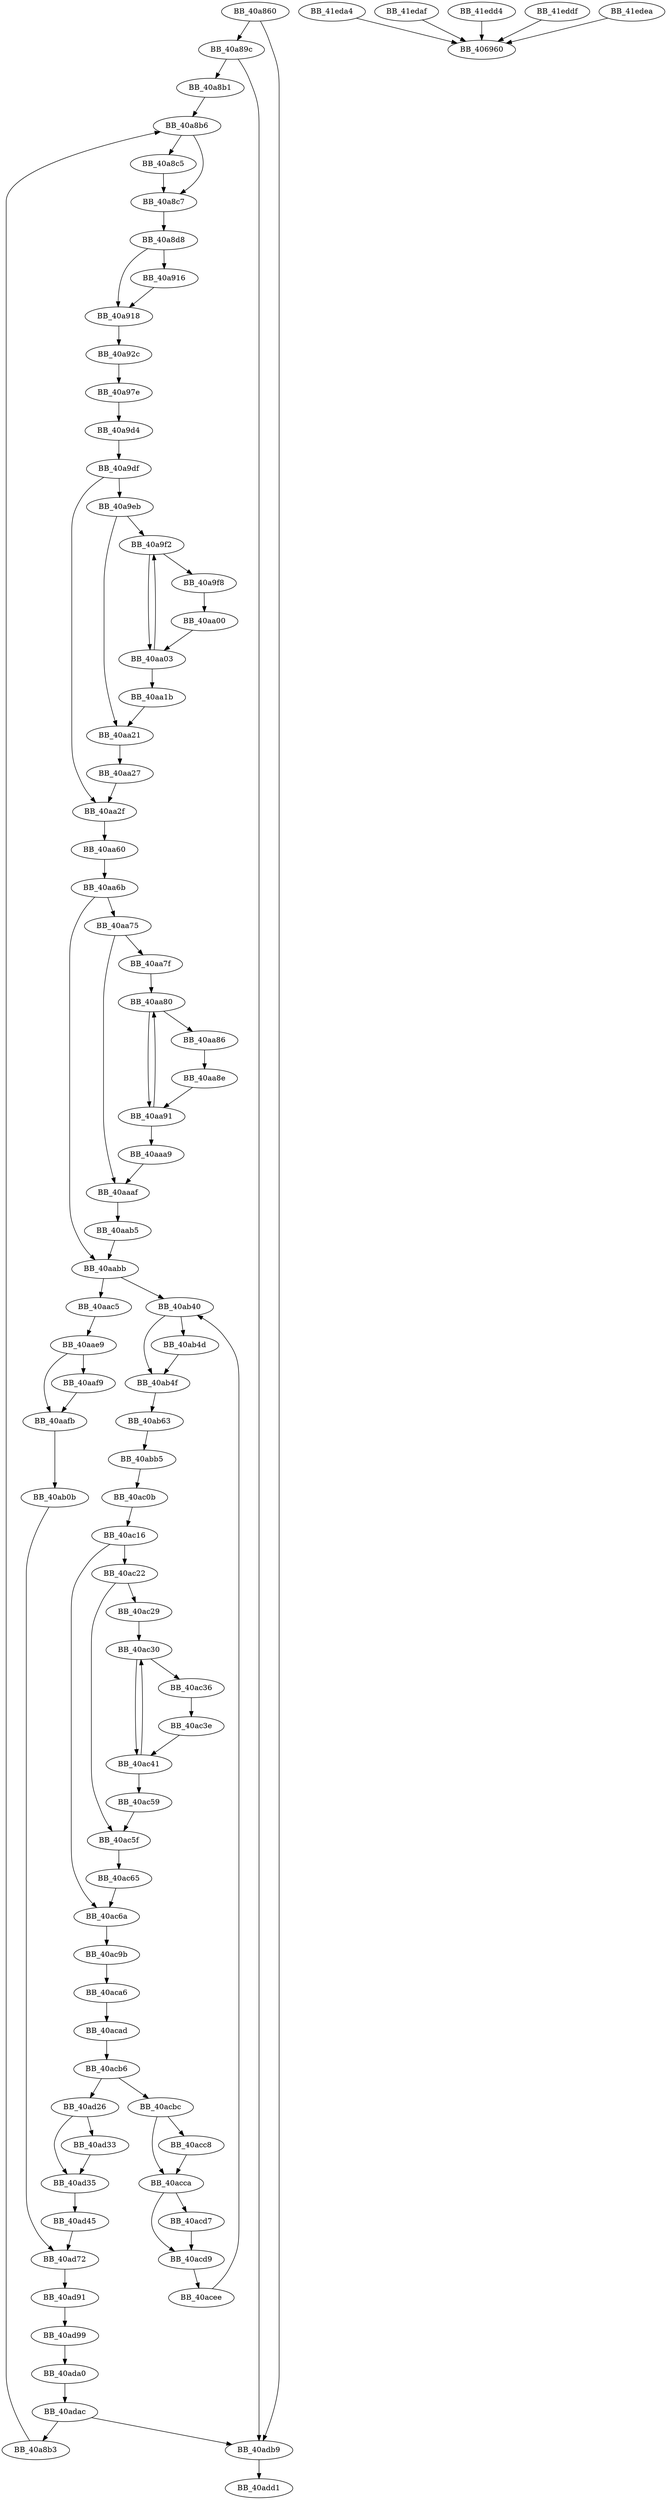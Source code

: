 DiGraph sub_40A860{
BB_40a860->BB_40a89c
BB_40a860->BB_40adb9
BB_40a89c->BB_40a8b1
BB_40a89c->BB_40adb9
BB_40a8b1->BB_40a8b6
BB_40a8b3->BB_40a8b6
BB_40a8b6->BB_40a8c5
BB_40a8b6->BB_40a8c7
BB_40a8c5->BB_40a8c7
BB_40a8c7->BB_40a8d8
BB_40a8d8->BB_40a916
BB_40a8d8->BB_40a918
BB_40a916->BB_40a918
BB_40a918->BB_40a92c
BB_40a92c->BB_40a97e
BB_40a97e->BB_40a9d4
BB_40a9d4->BB_40a9df
BB_40a9df->BB_40a9eb
BB_40a9df->BB_40aa2f
BB_40a9eb->BB_40a9f2
BB_40a9eb->BB_40aa21
BB_40a9f2->BB_40a9f8
BB_40a9f2->BB_40aa03
BB_40a9f8->BB_40aa00
BB_40aa00->BB_40aa03
BB_40aa03->BB_40a9f2
BB_40aa03->BB_40aa1b
BB_40aa1b->BB_40aa21
BB_40aa21->BB_40aa27
BB_40aa27->BB_40aa2f
BB_40aa2f->BB_40aa60
BB_40aa60->BB_40aa6b
BB_40aa6b->BB_40aa75
BB_40aa6b->BB_40aabb
BB_40aa75->BB_40aa7f
BB_40aa75->BB_40aaaf
BB_40aa7f->BB_40aa80
BB_40aa80->BB_40aa86
BB_40aa80->BB_40aa91
BB_40aa86->BB_40aa8e
BB_40aa8e->BB_40aa91
BB_40aa91->BB_40aa80
BB_40aa91->BB_40aaa9
BB_40aaa9->BB_40aaaf
BB_40aaaf->BB_40aab5
BB_40aab5->BB_40aabb
BB_40aabb->BB_40aac5
BB_40aabb->BB_40ab40
BB_40aac5->BB_40aae9
BB_40aae9->BB_40aaf9
BB_40aae9->BB_40aafb
BB_40aaf9->BB_40aafb
BB_40aafb->BB_40ab0b
BB_40ab0b->BB_40ad72
BB_40ab40->BB_40ab4d
BB_40ab40->BB_40ab4f
BB_40ab4d->BB_40ab4f
BB_40ab4f->BB_40ab63
BB_40ab63->BB_40abb5
BB_40abb5->BB_40ac0b
BB_40ac0b->BB_40ac16
BB_40ac16->BB_40ac22
BB_40ac16->BB_40ac6a
BB_40ac22->BB_40ac29
BB_40ac22->BB_40ac5f
BB_40ac29->BB_40ac30
BB_40ac30->BB_40ac36
BB_40ac30->BB_40ac41
BB_40ac36->BB_40ac3e
BB_40ac3e->BB_40ac41
BB_40ac41->BB_40ac30
BB_40ac41->BB_40ac59
BB_40ac59->BB_40ac5f
BB_40ac5f->BB_40ac65
BB_40ac65->BB_40ac6a
BB_40ac6a->BB_40ac9b
BB_40ac9b->BB_40aca6
BB_40aca6->BB_40acad
BB_40acad->BB_40acb6
BB_40acb6->BB_40acbc
BB_40acb6->BB_40ad26
BB_40acbc->BB_40acc8
BB_40acbc->BB_40acca
BB_40acc8->BB_40acca
BB_40acca->BB_40acd7
BB_40acca->BB_40acd9
BB_40acd7->BB_40acd9
BB_40acd9->BB_40acee
BB_40acee->BB_40ab40
BB_40ad26->BB_40ad33
BB_40ad26->BB_40ad35
BB_40ad33->BB_40ad35
BB_40ad35->BB_40ad45
BB_40ad45->BB_40ad72
BB_40ad72->BB_40ad91
BB_40ad91->BB_40ad99
BB_40ad99->BB_40ada0
BB_40ada0->BB_40adac
BB_40adac->BB_40a8b3
BB_40adac->BB_40adb9
BB_40adb9->BB_40add1
BB_41eda4->BB_406960
BB_41edaf->BB_406960
BB_41edd4->BB_406960
BB_41eddf->BB_406960
BB_41edea->BB_406960
}
